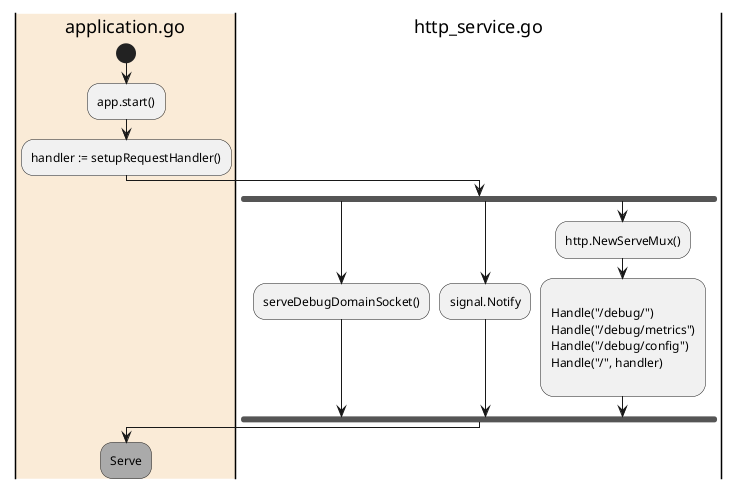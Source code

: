 @startuml
|#AntiqueWhite|application.go|
start
:app.start();
:handler := setupRequestHandler();

|http_service.go|
fork
    :serveDebugDomainSocket();
fork again
    :signal.Notify;
fork again
    :http.NewServeMux();
    :
    Handle("/debug/")
    Handle("/debug/metrics")
    Handle("/debug/config")
    Handle("/", handler)
    ;
end fork

|#AntiqueWhite|application.go|
#AAAAAA:Serve;

@enduml